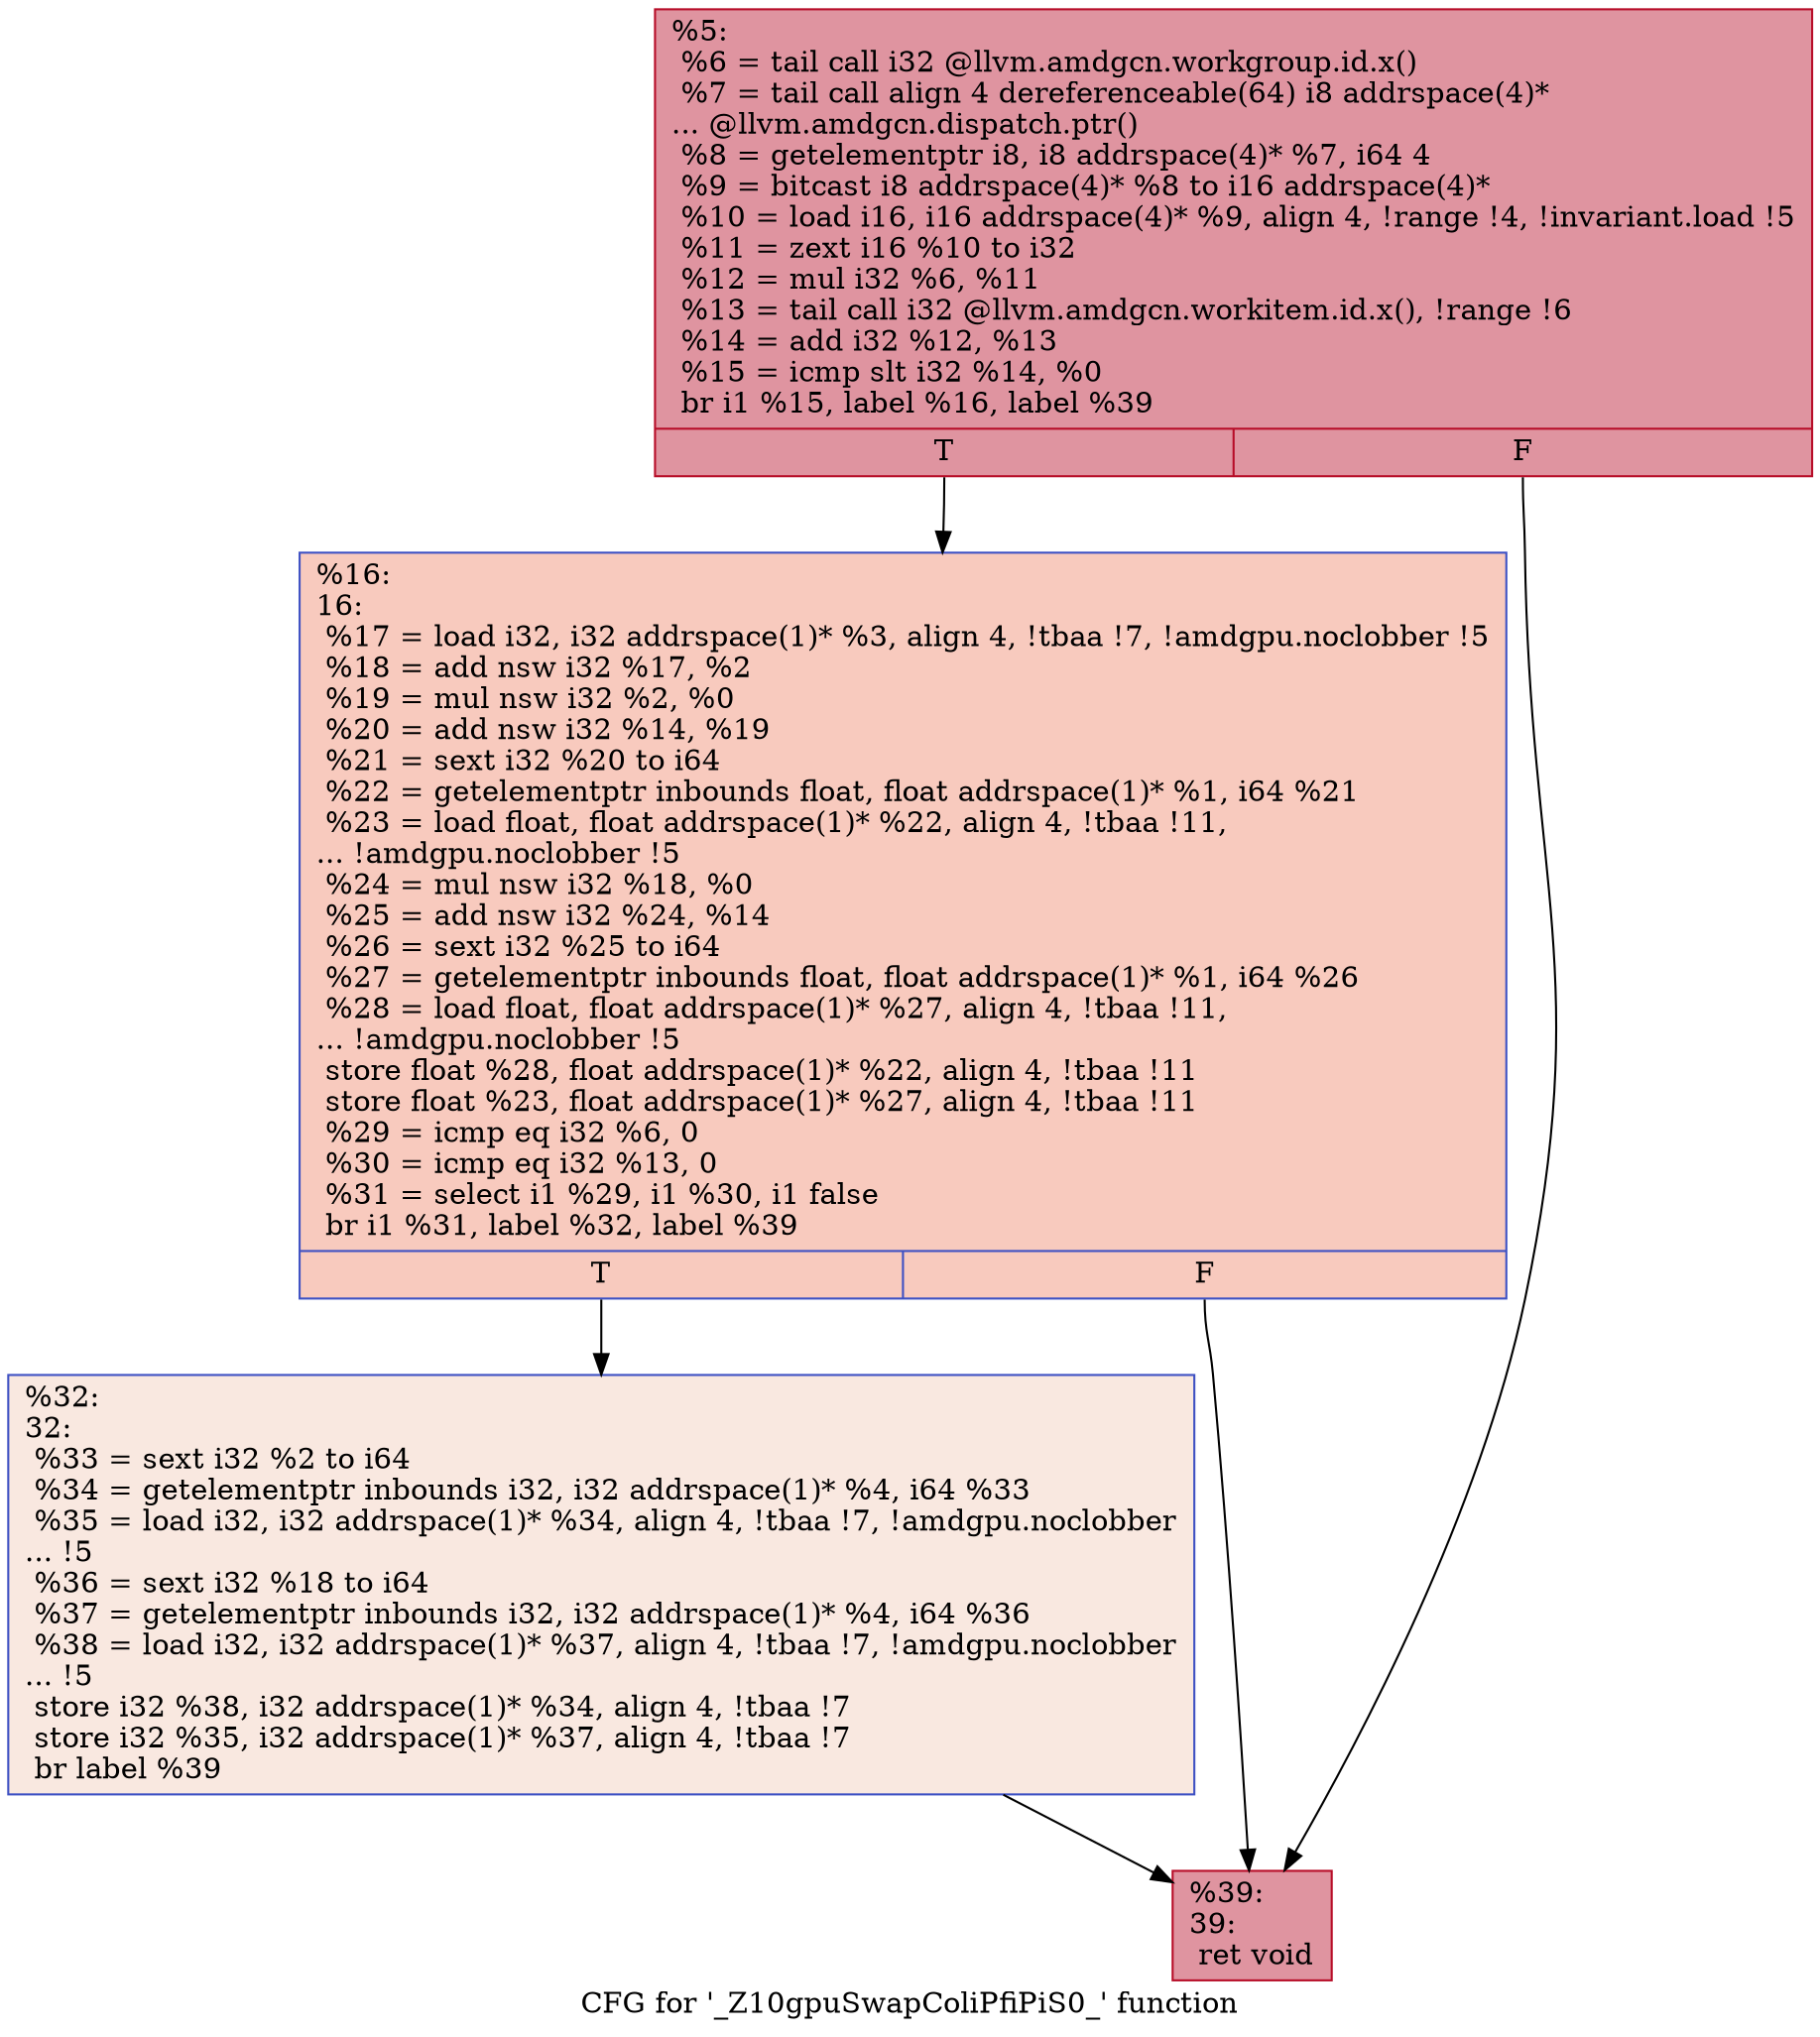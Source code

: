 digraph "CFG for '_Z10gpuSwapColiPfiPiS0_' function" {
	label="CFG for '_Z10gpuSwapColiPfiPiS0_' function";

	Node0x5e4c4f0 [shape=record,color="#b70d28ff", style=filled, fillcolor="#b70d2870",label="{%5:\l  %6 = tail call i32 @llvm.amdgcn.workgroup.id.x()\l  %7 = tail call align 4 dereferenceable(64) i8 addrspace(4)*\l... @llvm.amdgcn.dispatch.ptr()\l  %8 = getelementptr i8, i8 addrspace(4)* %7, i64 4\l  %9 = bitcast i8 addrspace(4)* %8 to i16 addrspace(4)*\l  %10 = load i16, i16 addrspace(4)* %9, align 4, !range !4, !invariant.load !5\l  %11 = zext i16 %10 to i32\l  %12 = mul i32 %6, %11\l  %13 = tail call i32 @llvm.amdgcn.workitem.id.x(), !range !6\l  %14 = add i32 %12, %13\l  %15 = icmp slt i32 %14, %0\l  br i1 %15, label %16, label %39\l|{<s0>T|<s1>F}}"];
	Node0x5e4c4f0:s0 -> Node0x5e4e3b0;
	Node0x5e4c4f0:s1 -> Node0x5e4e440;
	Node0x5e4e3b0 [shape=record,color="#3d50c3ff", style=filled, fillcolor="#ef886b70",label="{%16:\l16:                                               \l  %17 = load i32, i32 addrspace(1)* %3, align 4, !tbaa !7, !amdgpu.noclobber !5\l  %18 = add nsw i32 %17, %2\l  %19 = mul nsw i32 %2, %0\l  %20 = add nsw i32 %14, %19\l  %21 = sext i32 %20 to i64\l  %22 = getelementptr inbounds float, float addrspace(1)* %1, i64 %21\l  %23 = load float, float addrspace(1)* %22, align 4, !tbaa !11,\l... !amdgpu.noclobber !5\l  %24 = mul nsw i32 %18, %0\l  %25 = add nsw i32 %24, %14\l  %26 = sext i32 %25 to i64\l  %27 = getelementptr inbounds float, float addrspace(1)* %1, i64 %26\l  %28 = load float, float addrspace(1)* %27, align 4, !tbaa !11,\l... !amdgpu.noclobber !5\l  store float %28, float addrspace(1)* %22, align 4, !tbaa !11\l  store float %23, float addrspace(1)* %27, align 4, !tbaa !11\l  %29 = icmp eq i32 %6, 0\l  %30 = icmp eq i32 %13, 0\l  %31 = select i1 %29, i1 %30, i1 false\l  br i1 %31, label %32, label %39\l|{<s0>T|<s1>F}}"];
	Node0x5e4e3b0:s0 -> Node0x5e4fee0;
	Node0x5e4e3b0:s1 -> Node0x5e4e440;
	Node0x5e4fee0 [shape=record,color="#3d50c3ff", style=filled, fillcolor="#f1ccb870",label="{%32:\l32:                                               \l  %33 = sext i32 %2 to i64\l  %34 = getelementptr inbounds i32, i32 addrspace(1)* %4, i64 %33\l  %35 = load i32, i32 addrspace(1)* %34, align 4, !tbaa !7, !amdgpu.noclobber\l... !5\l  %36 = sext i32 %18 to i64\l  %37 = getelementptr inbounds i32, i32 addrspace(1)* %4, i64 %36\l  %38 = load i32, i32 addrspace(1)* %37, align 4, !tbaa !7, !amdgpu.noclobber\l... !5\l  store i32 %38, i32 addrspace(1)* %34, align 4, !tbaa !7\l  store i32 %35, i32 addrspace(1)* %37, align 4, !tbaa !7\l  br label %39\l}"];
	Node0x5e4fee0 -> Node0x5e4e440;
	Node0x5e4e440 [shape=record,color="#b70d28ff", style=filled, fillcolor="#b70d2870",label="{%39:\l39:                                               \l  ret void\l}"];
}
